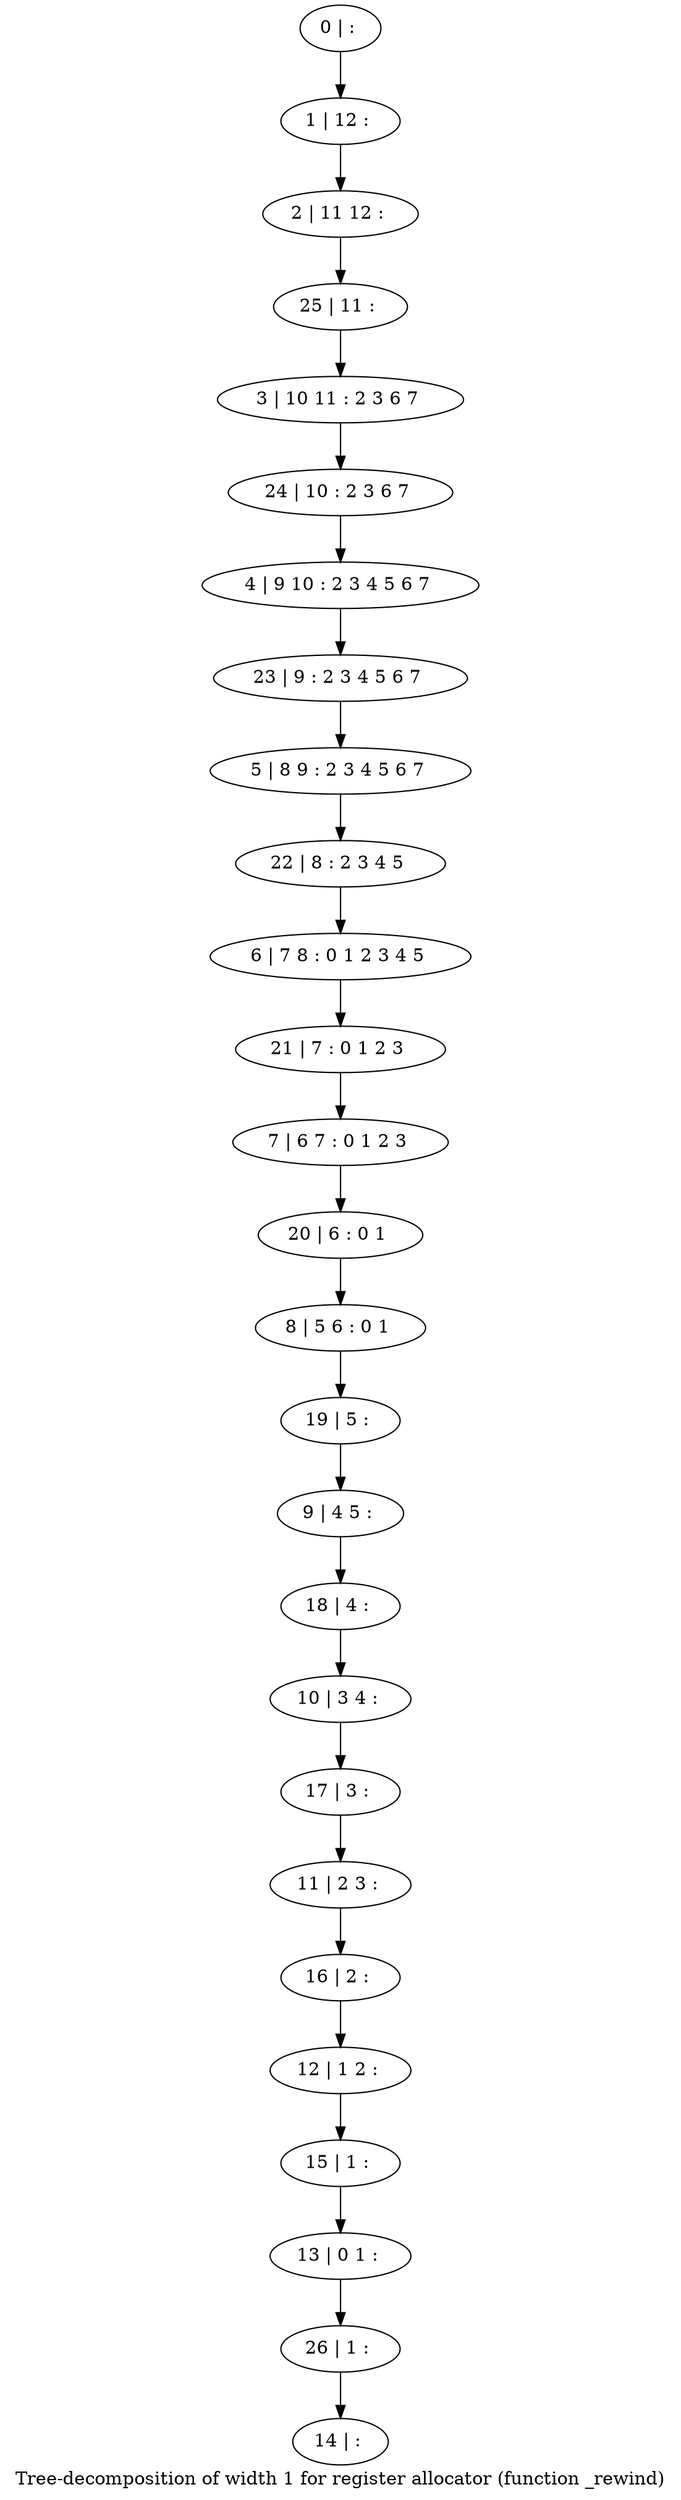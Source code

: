 digraph G {
graph [label="Tree-decomposition of width 1 for register allocator (function _rewind)"]
0[label="0 | : "];
1[label="1 | 12 : "];
2[label="2 | 11 12 : "];
3[label="3 | 10 11 : 2 3 6 7 "];
4[label="4 | 9 10 : 2 3 4 5 6 7 "];
5[label="5 | 8 9 : 2 3 4 5 6 7 "];
6[label="6 | 7 8 : 0 1 2 3 4 5 "];
7[label="7 | 6 7 : 0 1 2 3 "];
8[label="8 | 5 6 : 0 1 "];
9[label="9 | 4 5 : "];
10[label="10 | 3 4 : "];
11[label="11 | 2 3 : "];
12[label="12 | 1 2 : "];
13[label="13 | 0 1 : "];
14[label="14 | : "];
15[label="15 | 1 : "];
16[label="16 | 2 : "];
17[label="17 | 3 : "];
18[label="18 | 4 : "];
19[label="19 | 5 : "];
20[label="20 | 6 : 0 1 "];
21[label="21 | 7 : 0 1 2 3 "];
22[label="22 | 8 : 2 3 4 5 "];
23[label="23 | 9 : 2 3 4 5 6 7 "];
24[label="24 | 10 : 2 3 6 7 "];
25[label="25 | 11 : "];
26[label="26 | 1 : "];
0->1 ;
1->2 ;
15->13 ;
12->15 ;
16->12 ;
11->16 ;
17->11 ;
10->17 ;
18->10 ;
9->18 ;
19->9 ;
8->19 ;
20->8 ;
7->20 ;
21->7 ;
6->21 ;
22->6 ;
5->22 ;
23->5 ;
4->23 ;
24->4 ;
3->24 ;
25->3 ;
2->25 ;
26->14 ;
13->26 ;
}
